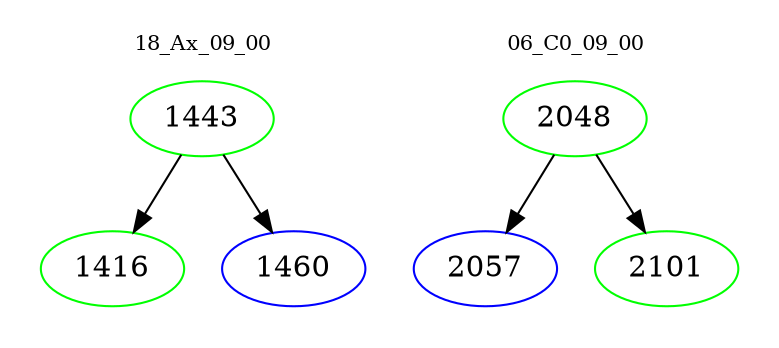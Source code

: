 digraph{
subgraph cluster_0 {
color = white
label = "18_Ax_09_00";
fontsize=10;
T0_1443 [label="1443", color="green"]
T0_1443 -> T0_1416 [color="black"]
T0_1416 [label="1416", color="green"]
T0_1443 -> T0_1460 [color="black"]
T0_1460 [label="1460", color="blue"]
}
subgraph cluster_1 {
color = white
label = "06_C0_09_00";
fontsize=10;
T1_2048 [label="2048", color="green"]
T1_2048 -> T1_2057 [color="black"]
T1_2057 [label="2057", color="blue"]
T1_2048 -> T1_2101 [color="black"]
T1_2101 [label="2101", color="green"]
}
}

